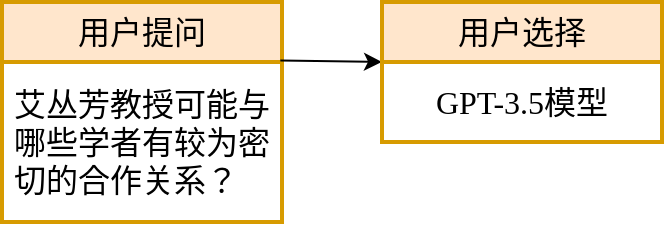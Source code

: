 <mxfile version="24.4.0" type="github">
  <diagram name="第 1 页" id="-VzsPuUUQcejt9MmMa4l">
    <mxGraphModel dx="1050" dy="522" grid="1" gridSize="10" guides="1" tooltips="1" connect="1" arrows="1" fold="1" page="1" pageScale="1" pageWidth="827" pageHeight="1169" math="0" shadow="0">
      <root>
        <mxCell id="0" />
        <mxCell id="1" parent="0" />
        <mxCell id="fO_N5nvjvQ9dlrAEkSXq-3" value="&lt;span style=&quot;font-family: &amp;quot;Times New Roman&amp;quot;; font-size: 16px;&quot;&gt;用户提问&lt;/span&gt;" style="swimlane;fontStyle=0;childLayout=stackLayout;horizontal=1;startSize=30;horizontalStack=0;resizeParent=1;resizeParentMax=0;resizeLast=0;collapsible=1;marginBottom=0;whiteSpace=wrap;html=1;strokeWidth=2;fillColor=#ffe6cc;strokeColor=#d79b00;" vertex="1" parent="1">
          <mxGeometry x="10" y="120" width="140" height="110" as="geometry">
            <mxRectangle x="260" y="160" width="100" height="30" as="alternateBounds" />
          </mxGeometry>
        </mxCell>
        <mxCell id="fO_N5nvjvQ9dlrAEkSXq-5" value="&lt;span style=&quot;font-family: &amp;quot;Times New Roman&amp;quot;; font-size: 16px; text-align: center;&quot;&gt;艾丛芳教授可能与哪些学者有较为密切的合作关系？&lt;/span&gt;" style="text;strokeColor=none;fillColor=none;align=left;verticalAlign=middle;spacingLeft=4;spacingRight=4;overflow=hidden;points=[[0,0.5],[1,0.5]];portConstraint=eastwest;rotatable=0;whiteSpace=wrap;html=1;fontFamily=Helvetica;fontSize=12;fontColor=default;" vertex="1" parent="fO_N5nvjvQ9dlrAEkSXq-3">
          <mxGeometry y="30" width="140" height="80" as="geometry" />
        </mxCell>
        <mxCell id="fO_N5nvjvQ9dlrAEkSXq-7" value="" style="endArrow=classic;html=1;rounded=0;exitX=0.994;exitY=-0.01;exitDx=0;exitDy=0;exitPerimeter=0;" edge="1" parent="1" source="fO_N5nvjvQ9dlrAEkSXq-5">
          <mxGeometry width="50" height="50" relative="1" as="geometry">
            <mxPoint x="170" y="140" as="sourcePoint" />
            <mxPoint x="200" y="150" as="targetPoint" />
          </mxGeometry>
        </mxCell>
        <mxCell id="fO_N5nvjvQ9dlrAEkSXq-8" value="&lt;font face=&quot;Times New Roman&quot;&gt;&lt;span style=&quot;font-size: 16px;&quot;&gt;用户选择&lt;/span&gt;&lt;/font&gt;" style="swimlane;fontStyle=0;childLayout=stackLayout;horizontal=1;startSize=30;horizontalStack=0;resizeParent=1;resizeParentMax=0;resizeLast=0;collapsible=1;marginBottom=0;whiteSpace=wrap;html=1;strokeWidth=2;fillColor=#ffe6cc;strokeColor=#d79b00;" vertex="1" parent="1">
          <mxGeometry x="200" y="120" width="140" height="70" as="geometry">
            <mxRectangle x="260" y="160" width="100" height="30" as="alternateBounds" />
          </mxGeometry>
        </mxCell>
        <mxCell id="fO_N5nvjvQ9dlrAEkSXq-9" value="&lt;div style=&quot;&quot;&gt;&lt;span style=&quot;background-color: initial; font-size: 16px;&quot;&gt;&lt;font face=&quot;Times New Roman&quot;&gt;GPT-3.5模型&lt;/font&gt;&lt;/span&gt;&lt;/div&gt;" style="text;strokeColor=none;fillColor=none;align=center;verticalAlign=middle;spacingLeft=4;spacingRight=4;overflow=hidden;points=[[0,0.5],[1,0.5]];portConstraint=eastwest;rotatable=0;whiteSpace=wrap;html=1;fontFamily=Helvetica;fontSize=12;fontColor=default;" vertex="1" parent="fO_N5nvjvQ9dlrAEkSXq-8">
          <mxGeometry y="30" width="140" height="40" as="geometry" />
        </mxCell>
      </root>
    </mxGraphModel>
  </diagram>
</mxfile>
